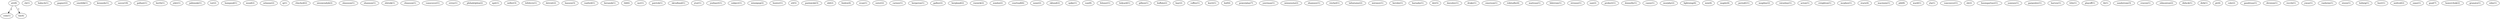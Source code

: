 digraph G {
  att [ label="att(8)" ];
  com [ label="com(1)" ];
  tm [ label="tm(4)" ];
  cb [ label="cb(1)" ];
  babych [ label="babych(1)" ];
  gagner [ label="gagner(2)" ];
  smehlik [ label="smehlik(1)" ];
  kennedy [ label="kennedy(1)" ];
  saves [ label="saves(18)" ];
  gallant [ label="gallant(1)" ];
  berth [ label="berth(1)" ];
  ydet [ label="ydet(1)" ];
  jablonski [ label="jablonski(1)" ];
  tor [ label="tor(2)" ];
  hawgood [ label="hawgood(1)" ];
  wood [ label="wood(2)" ];
  selanne [ label="selanne(2)" ];
  sj [ label="sj(1)" ];
  clinched [ label="clinched(2)" ];
  nieuwendyk [ label="nieuwendyk(2)" ];
  olausson [ label="olausson(1)" ];
  shannon [ label="shannon(1)" ];
  zhitnik [ label="zhitnik(1)" ];
  chiasson [ label="chiasson(1)" ];
  vanocuver [ label="vanocuver(1)" ];
  errey [ label="errey(1)" ];
  philadelphia [ label="philadelphia(2)" ];
  xpit [ label="xpit(1)" ];
  miller [ label="miller(3)" ];
  lefebvre [ label="lefebvre(1)" ];
  detroit [ label="detroit(2)" ];
  bassen [ label="bassen(3)" ];
  ranford [ label="ranford(1)" ];
  beranek [ label="beranek(1)" ];
  tbl [ label="tbl(6)" ];
  nyr [ label="nyr(1)" ];
  patrick [ label="patrick(1)" ];
  skrudland [ label="skrudland(1)" ];
  ytor [ label="ytor(1)" ];
  ysebaert [ label="ysebaert(1)" ];
  subject [ label="subject(1)" ];
  winnipeg [ label="winnipeg(2)" ];
  hunter [ label="hunter(1)" ];
  stl [ label="stl(5)" ];
  paslawski [ label="paslawski(3)" ];
  nhl [ label="nhl(2)" ];
  linden [ label="linden(4)" ];
  xvan [ label="xvan(1)" ];
  suter [ label="suter(2)" ];
  carney [ label="carney(1)" ];
  bergeron [ label="bergeron(1)" ];
  galley [ label="galley(2)" ];
  bergland [ label="bergland(2)" ];
  roenick [ label="roenick(2)" ];
  zombo [ label="zombo(2)" ];
  courtnall [ label="courtnall(6)" ];
  none [ label="none(2)" ];
  eklund [ label="eklund(2)" ];
  spike [ label="spike(1)" ];
  van [ label="van(8)" ];
  felsner [ label="felsner(1)" ];
  ledyard [ label="ledyard(1)" ];
  gilhen [ label="gilhen(1)" ];
  buffalo [ label="buffalo(2)" ];
  bay [ label="bay(2)" ];
  coffey [ label="coffey(1)" ];
  kurri [ label="kurri(1)" ];
  buf [ label="buf(4)" ];
  powerplay [ label="powerplay(7)" ];
  yzerman [ label="yzerman(1)" ];
  minnesota [ label="minnesota(2)" ];
  zhamnov [ label="zhamnov(1)" ];
  reichel [ label="reichel(1)" ];
  lafontaine [ label="lafontaine(2)" ];
  mironov [ label="mironov(1)" ];
  berube [ label="berube(1)" ];
  barnaby [ label="barnaby(1)" ];
  det [ label="det(5)" ];
  davydov [ label="davydov(1)" ];
  drake [ label="drake(1)" ];
  emerson [ label="emerson(1)" ];
  robitaille [ label="robitaille(4)" ];
  matteau [ label="matteau(1)" ];
  lidstrom [ label="lidstrom(1)" ];
  strouse [ label="strouse(1)" ];
  san [ label="san(2)" ];
  probert [ label="probert(1)" ];
  donnelly [ label="donnelly(1)" ];
  casey [ label="casey(1)" ];
  murphy [ label="murphy(2)" ];
  lightning [ label="lightning(4)" ];
  min [ label="min(4)" ];
  maple [ label="maple(4)" ];
  period [ label="period(21)" ];
  mogilny [ label="mogilny(2)" ];
  ratushny [ label="ratushny(1)" ];
  acton [ label="acton(1)" ];
  creighton [ label="creighton(1)" ];
  mcphee [ label="mcphee(1)" ];
  stars [ label="stars(4)" ];
  macinnis [ label="macinnis(1)" ];
  phl [ label="phl(8)" ];
  ward [ label="ward(1)" ];
  yla [ label="yla(1)" ];
  vancouver [ label="vancouver(1)" ];
  sh [ label="sh(2)" ];
  baumgartner [ label="baumgartner(1)" ];
  yawney [ label="yawney(1)" ];
  garpenlov [ label="garpenlov(1)" ];
  harvey [ label="harvey(1)" ];
  title [ label="title(1)" ];
  playoff [ label="playoff(1)" ];
  tb [ label="tb(1)" ];
  sandstrom [ label="sandstrom(3)" ];
  craven [ label="craven(1)" ];
  edmonton [ label="edmonton(2)" ];
  diduck [ label="diduck(1)" ];
  dirk [ label="dirk(1)" ];
  pt [ label="pt(4)" ];
  cole [ label="cole(2)" ];
  gaudreau [ label="gaudreau(1)" ];
  division [ label="division(1)" ];
  recchi [ label="recchi(1)" ];
  ywas [ label="ywas(1)" ];
  ranheim [ label="ranheim(1)" ];
  steen [ label="steen(1)" ];
  ludwig [ label="ludwig(1)" ];
  burr [ label="burr(1)" ];
  nedved [ label="nedved(2)" ];
  yque [ label="yque(1)" ];
  goal [ label="goal(7)" ];
  hawerchuk [ label="hawerchuk(2)" ];
  granato [ label="granato(1)" ];
  edm [ label="edm(1)" ];
  att -> com [ label="1" ];
  att -> tm [ label="7" ];
}
